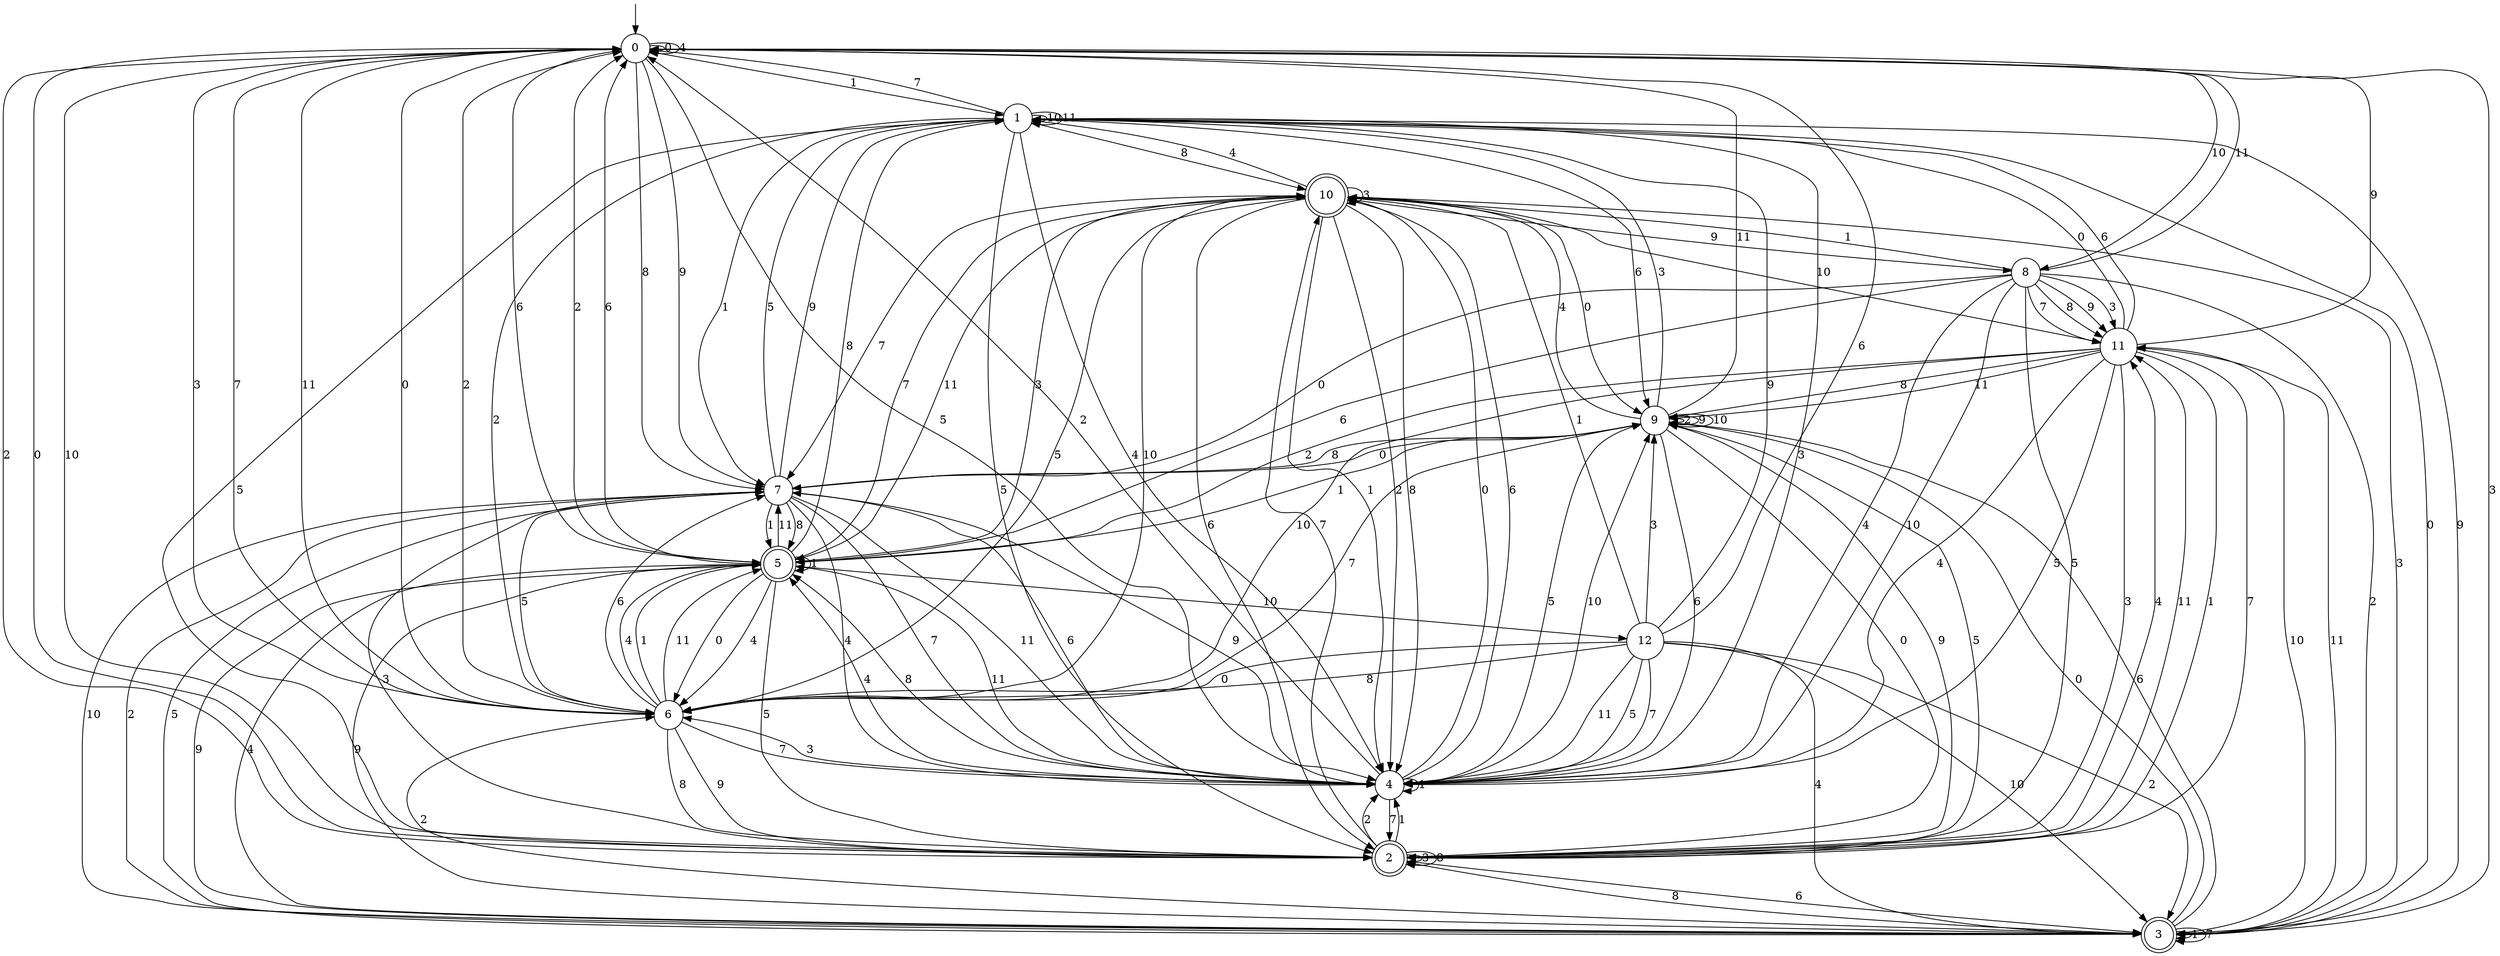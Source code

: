 digraph g {

	s0 [shape="circle" label="0"];
	s1 [shape="circle" label="1"];
	s2 [shape="doublecircle" label="2"];
	s3 [shape="doublecircle" label="3"];
	s4 [shape="circle" label="4"];
	s5 [shape="doublecircle" label="5"];
	s6 [shape="circle" label="6"];
	s7 [shape="circle" label="7"];
	s8 [shape="circle" label="8"];
	s9 [shape="circle" label="9"];
	s10 [shape="doublecircle" label="10"];
	s11 [shape="circle" label="11"];
	s12 [shape="circle" label="12"];
	s0 -> s0 [label="0"];
	s0 -> s1 [label="1"];
	s0 -> s2 [label="2"];
	s0 -> s3 [label="3"];
	s0 -> s0 [label="4"];
	s0 -> s4 [label="5"];
	s0 -> s5 [label="6"];
	s0 -> s6 [label="7"];
	s0 -> s7 [label="8"];
	s0 -> s7 [label="9"];
	s0 -> s8 [label="10"];
	s0 -> s6 [label="11"];
	s1 -> s3 [label="0"];
	s1 -> s7 [label="1"];
	s1 -> s6 [label="2"];
	s1 -> s4 [label="3"];
	s1 -> s4 [label="4"];
	s1 -> s2 [label="5"];
	s1 -> s9 [label="6"];
	s1 -> s0 [label="7"];
	s1 -> s10 [label="8"];
	s1 -> s3 [label="9"];
	s1 -> s1 [label="10"];
	s1 -> s1 [label="11"];
	s2 -> s0 [label="0"];
	s2 -> s4 [label="1"];
	s2 -> s4 [label="2"];
	s2 -> s2 [label="3"];
	s2 -> s11 [label="4"];
	s2 -> s1 [label="5"];
	s2 -> s3 [label="6"];
	s2 -> s10 [label="7"];
	s2 -> s2 [label="8"];
	s2 -> s9 [label="9"];
	s2 -> s0 [label="10"];
	s2 -> s11 [label="11"];
	s3 -> s9 [label="0"];
	s3 -> s3 [label="1"];
	s3 -> s6 [label="2"];
	s3 -> s10 [label="3"];
	s3 -> s5 [label="4"];
	s3 -> s7 [label="5"];
	s3 -> s9 [label="6"];
	s3 -> s3 [label="7"];
	s3 -> s2 [label="8"];
	s3 -> s5 [label="9"];
	s3 -> s11 [label="10"];
	s3 -> s11 [label="11"];
	s4 -> s10 [label="0"];
	s4 -> s4 [label="1"];
	s4 -> s0 [label="2"];
	s4 -> s6 [label="3"];
	s4 -> s5 [label="4"];
	s4 -> s9 [label="5"];
	s4 -> s10 [label="6"];
	s4 -> s2 [label="7"];
	s4 -> s5 [label="8"];
	s4 -> s7 [label="9"];
	s4 -> s9 [label="10"];
	s4 -> s5 [label="11"];
	s5 -> s6 [label="0"];
	s5 -> s5 [label="1"];
	s5 -> s0 [label="2"];
	s5 -> s10 [label="3"];
	s5 -> s6 [label="4"];
	s5 -> s2 [label="5"];
	s5 -> s0 [label="6"];
	s5 -> s10 [label="7"];
	s5 -> s1 [label="8"];
	s5 -> s3 [label="9"];
	s5 -> s12 [label="10"];
	s5 -> s7 [label="11"];
	s6 -> s0 [label="0"];
	s6 -> s5 [label="1"];
	s6 -> s0 [label="2"];
	s6 -> s0 [label="3"];
	s6 -> s5 [label="4"];
	s6 -> s7 [label="5"];
	s6 -> s7 [label="6"];
	s6 -> s4 [label="7"];
	s6 -> s2 [label="8"];
	s6 -> s2 [label="9"];
	s6 -> s10 [label="10"];
	s6 -> s5 [label="11"];
	s7 -> s9 [label="0"];
	s7 -> s5 [label="1"];
	s7 -> s3 [label="2"];
	s7 -> s2 [label="3"];
	s7 -> s4 [label="4"];
	s7 -> s1 [label="5"];
	s7 -> s4 [label="6"];
	s7 -> s4 [label="7"];
	s7 -> s5 [label="8"];
	s7 -> s1 [label="9"];
	s7 -> s3 [label="10"];
	s7 -> s4 [label="11"];
	s8 -> s7 [label="0"];
	s8 -> s10 [label="1"];
	s8 -> s3 [label="2"];
	s8 -> s11 [label="3"];
	s8 -> s4 [label="4"];
	s8 -> s2 [label="5"];
	s8 -> s5 [label="6"];
	s8 -> s11 [label="7"];
	s8 -> s11 [label="8"];
	s8 -> s11 [label="9"];
	s8 -> s4 [label="10"];
	s8 -> s0 [label="11"];
	s9 -> s2 [label="0"];
	s9 -> s5 [label="1"];
	s9 -> s9 [label="2"];
	s9 -> s1 [label="3"];
	s9 -> s10 [label="4"];
	s9 -> s2 [label="5"];
	s9 -> s4 [label="6"];
	s9 -> s6 [label="7"];
	s9 -> s7 [label="8"];
	s9 -> s9 [label="9"];
	s9 -> s9 [label="10"];
	s9 -> s0 [label="11"];
	s10 -> s9 [label="0"];
	s10 -> s4 [label="1"];
	s10 -> s4 [label="2"];
	s10 -> s10 [label="3"];
	s10 -> s1 [label="4"];
	s10 -> s6 [label="5"];
	s10 -> s2 [label="6"];
	s10 -> s7 [label="7"];
	s10 -> s4 [label="8"];
	s10 -> s8 [label="9"];
	s10 -> s11 [label="10"];
	s10 -> s5 [label="11"];
	s11 -> s1 [label="0"];
	s11 -> s2 [label="1"];
	s11 -> s5 [label="2"];
	s11 -> s2 [label="3"];
	s11 -> s4 [label="4"];
	s11 -> s4 [label="5"];
	s11 -> s1 [label="6"];
	s11 -> s2 [label="7"];
	s11 -> s9 [label="8"];
	s11 -> s0 [label="9"];
	s11 -> s6 [label="10"];
	s11 -> s9 [label="11"];
	s12 -> s6 [label="0"];
	s12 -> s10 [label="1"];
	s12 -> s3 [label="2"];
	s12 -> s9 [label="3"];
	s12 -> s3 [label="4"];
	s12 -> s4 [label="5"];
	s12 -> s0 [label="6"];
	s12 -> s4 [label="7"];
	s12 -> s6 [label="8"];
	s12 -> s1 [label="9"];
	s12 -> s3 [label="10"];
	s12 -> s4 [label="11"];

__start0 [label="" shape="none" width="0" height="0"];
__start0 -> s0;

}
